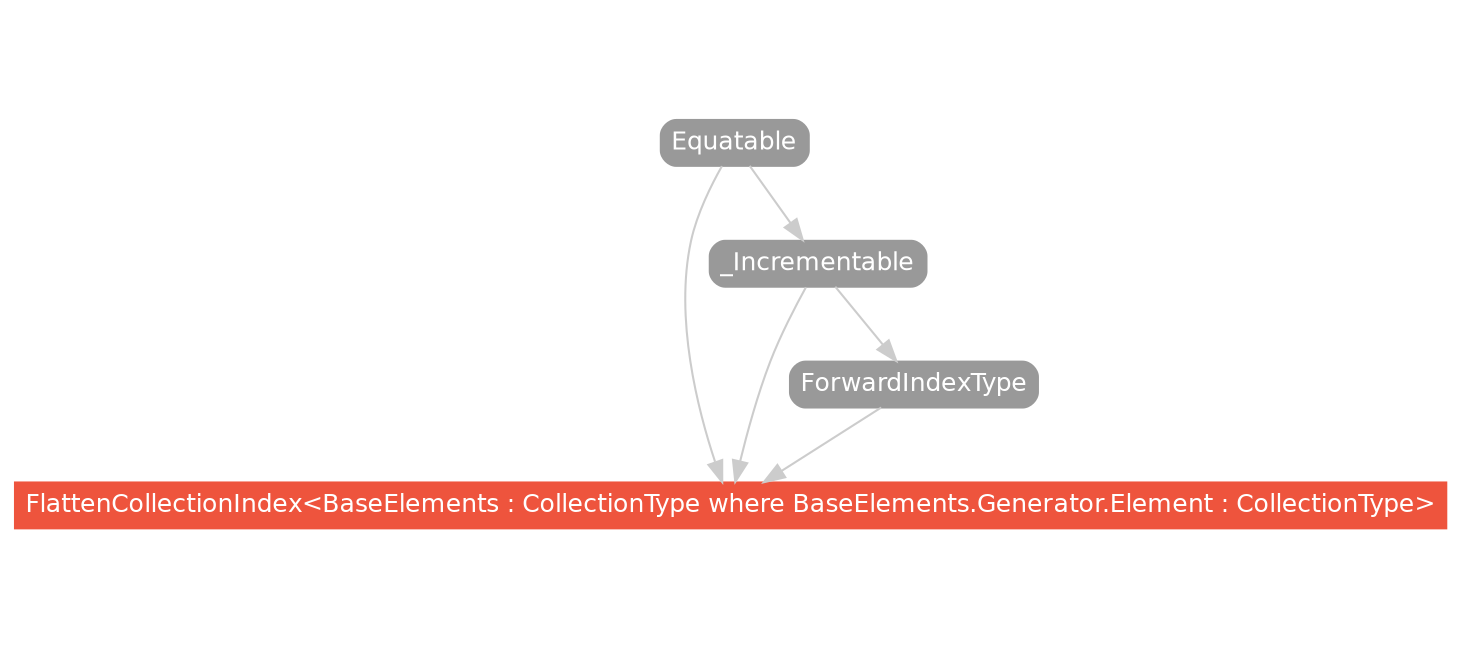 strict digraph "FlattenCollectionIndex<BaseElements : CollectionType where BaseElements.Generator.Element : CollectionType> - Type Hierarchy - SwiftDoc.org" {
    pad="0.1,0.8"
    node [shape=box, style="filled,rounded", color="#999999", fillcolor="#999999", fontcolor=white, fontname=Helvetica, fontnames="Helvetica,sansserif", fontsize=12, margin="0.07,0.05", height="0.3"]
    edge [color="#cccccc"]
    "Equatable" [URL="/protocol/Equatable/"]
    "FlattenCollectionIndex<BaseElements : CollectionType where BaseElements.Generator.Element : CollectionType>" [URL="/type/FlattenCollectionIndex/", style="filled", fillcolor="#ee543d", color="#ee543d"]
    "ForwardIndexType" [URL="/protocol/ForwardIndexType/"]
    "_Incrementable" [URL="/protocol/_Incrementable/"]    "ForwardIndexType" -> "FlattenCollectionIndex<BaseElements : CollectionType where BaseElements.Generator.Element : CollectionType>"
    "_Incrementable" -> "FlattenCollectionIndex<BaseElements : CollectionType where BaseElements.Generator.Element : CollectionType>"
    "Equatable" -> "FlattenCollectionIndex<BaseElements : CollectionType where BaseElements.Generator.Element : CollectionType>"
    "_Incrementable" -> "ForwardIndexType"
    "Equatable" -> "_Incrementable"
    "Equatable" -> "_Incrementable"
    subgraph Types {
        rank = max; "FlattenCollectionIndex<BaseElements : CollectionType where BaseElements.Generator.Element : CollectionType>";
    }
}